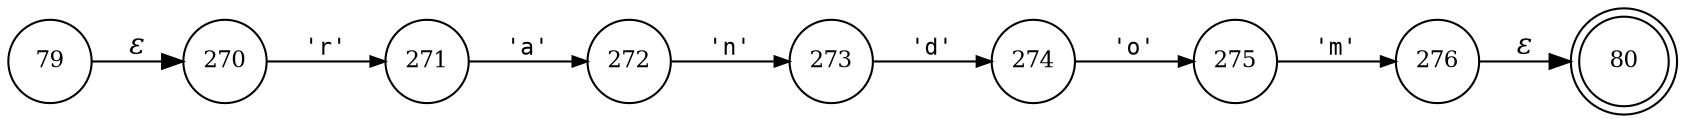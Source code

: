 digraph ATN {
rankdir=LR;
s80[fontsize=11, label="80", shape=doublecircle, fixedsize=true, width=.6];
s272[fontsize=11,label="272", shape=circle, fixedsize=true, width=.55, peripheries=1];
s273[fontsize=11,label="273", shape=circle, fixedsize=true, width=.55, peripheries=1];
s274[fontsize=11,label="274", shape=circle, fixedsize=true, width=.55, peripheries=1];
s275[fontsize=11,label="275", shape=circle, fixedsize=true, width=.55, peripheries=1];
s276[fontsize=11,label="276", shape=circle, fixedsize=true, width=.55, peripheries=1];
s270[fontsize=11,label="270", shape=circle, fixedsize=true, width=.55, peripheries=1];
s79[fontsize=11,label="79", shape=circle, fixedsize=true, width=.55, peripheries=1];
s271[fontsize=11,label="271", shape=circle, fixedsize=true, width=.55, peripheries=1];
s79 -> s270 [fontname="Times-Italic", label="&epsilon;"];
s270 -> s271 [fontsize=11, fontname="Courier", arrowsize=.7, label = "'r'", arrowhead = normal];
s271 -> s272 [fontsize=11, fontname="Courier", arrowsize=.7, label = "'a'", arrowhead = normal];
s272 -> s273 [fontsize=11, fontname="Courier", arrowsize=.7, label = "'n'", arrowhead = normal];
s273 -> s274 [fontsize=11, fontname="Courier", arrowsize=.7, label = "'d'", arrowhead = normal];
s274 -> s275 [fontsize=11, fontname="Courier", arrowsize=.7, label = "'o'", arrowhead = normal];
s275 -> s276 [fontsize=11, fontname="Courier", arrowsize=.7, label = "'m'", arrowhead = normal];
s276 -> s80 [fontname="Times-Italic", label="&epsilon;"];
}